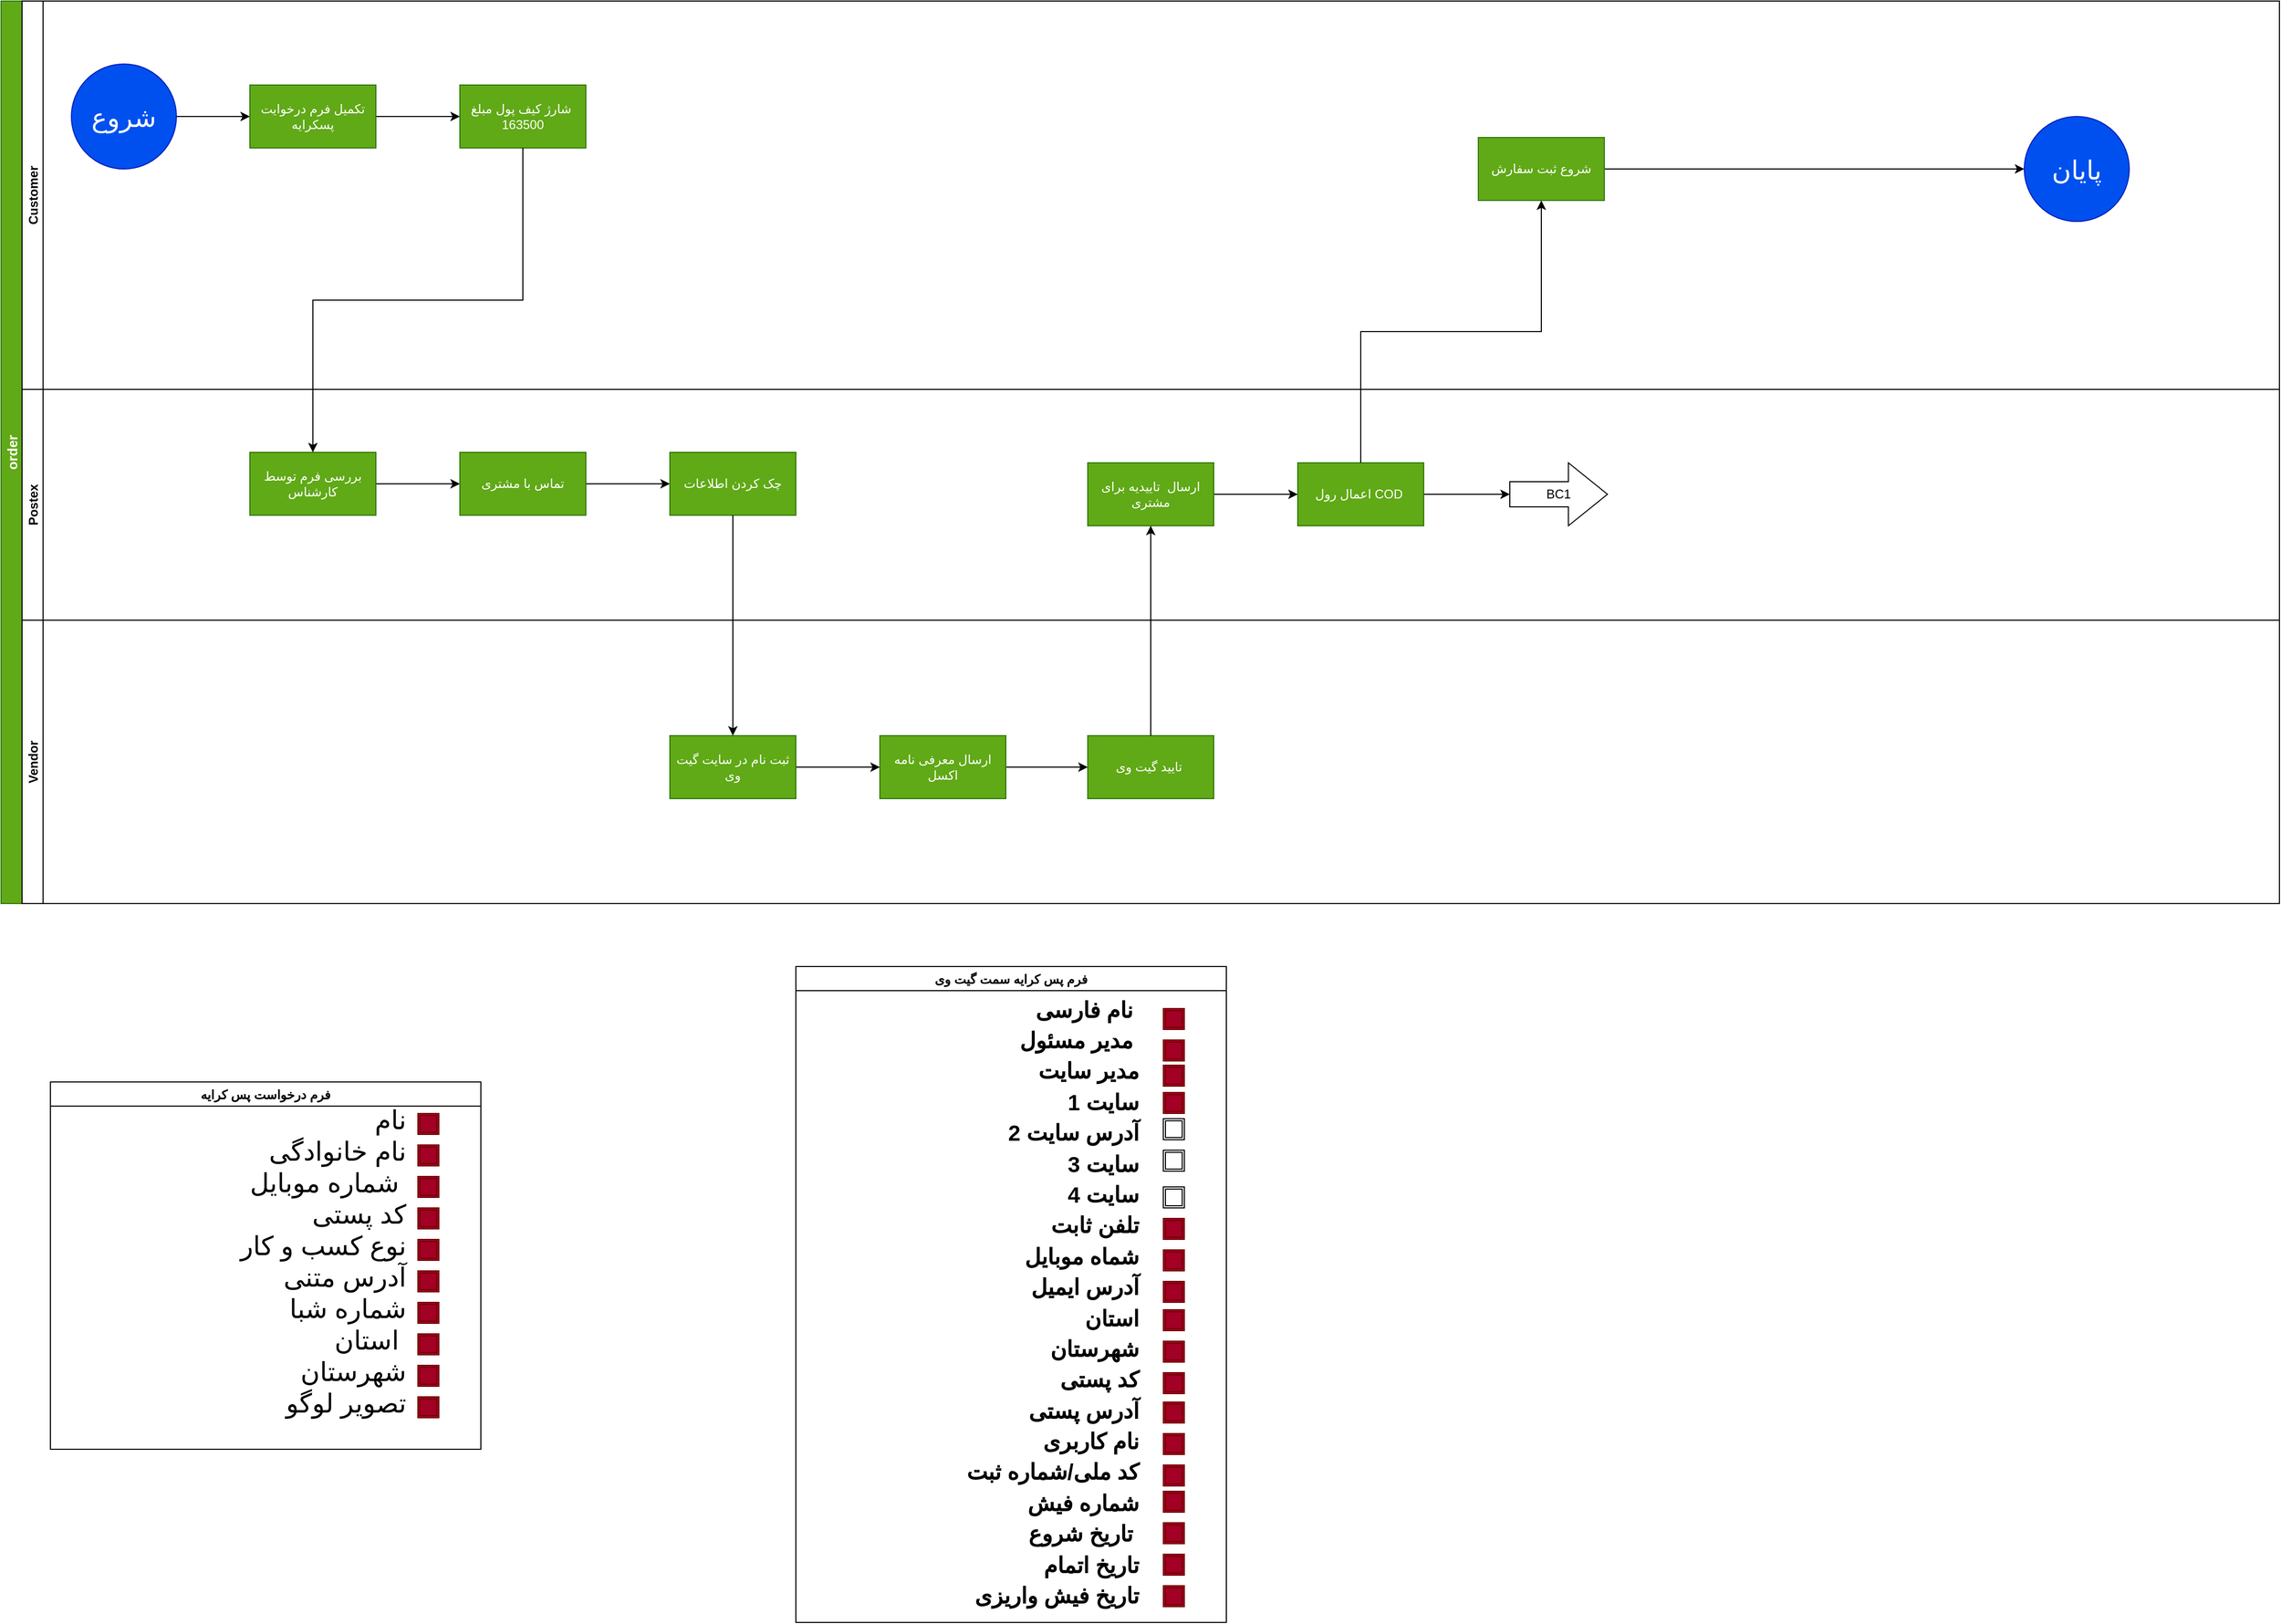 <mxfile>
    <diagram id="H_5v4_dxa1Rt6mgXn0Bk" name="Page-1">
        <mxGraphModel dx="458" dy="391" grid="1" gridSize="10" guides="1" tooltips="1" connect="1" arrows="1" fold="1" page="1" pageScale="1" pageWidth="2336" pageHeight="1654" math="0" shadow="0">
            <root>
                <mxCell id="0"/>
                <mxCell id="1" parent="0"/>
                <mxCell id="2" value="order" style="swimlane;childLayout=stackLayout;resizeParent=1;resizeParentMax=0;horizontal=0;startSize=20;horizontalStack=0;fillColor=#60a917;strokeColor=#2D7600;fontColor=#ffffff;fontSize=13;" parent="1" vertex="1">
                    <mxGeometry x="83" y="80" width="2170" height="860" as="geometry"/>
                </mxCell>
                <mxCell id="3" value="Customer" style="swimlane;startSize=20;horizontal=0;" parent="2" vertex="1">
                    <mxGeometry x="20" width="2150" height="370" as="geometry"/>
                </mxCell>
                <mxCell id="8" value="" style="edgeStyle=orthogonalEdgeStyle;rounded=0;orthogonalLoop=1;jettySize=auto;html=1;" parent="3" source="4" target="7" edge="1">
                    <mxGeometry relative="1" as="geometry"/>
                </mxCell>
                <mxCell id="4" value="&lt;font style=&quot;font-size: 25px&quot;&gt;شروع&lt;/font&gt;" style="ellipse;whiteSpace=wrap;html=1;aspect=fixed;fillColor=#0050ef;strokeColor=#001DBC;fontColor=#ffffff;" parent="3" vertex="1">
                    <mxGeometry x="47" y="60" width="100" height="100" as="geometry"/>
                </mxCell>
                <mxCell id="33" value="" style="edgeStyle=orthogonalEdgeStyle;rounded=0;orthogonalLoop=1;jettySize=auto;html=1;" parent="3" source="7" target="32" edge="1">
                    <mxGeometry relative="1" as="geometry"/>
                </mxCell>
                <mxCell id="7" value="تکمیل فرم درخوایت پسکرایه" style="whiteSpace=wrap;html=1;fontColor=#ffffff;strokeColor=#2D7600;fillColor=#60a917;" parent="3" vertex="1">
                    <mxGeometry x="217" y="80" width="120" height="60" as="geometry"/>
                </mxCell>
                <mxCell id="31" style="edgeStyle=orthogonalEdgeStyle;rounded=0;orthogonalLoop=1;jettySize=auto;html=1;exitX=1;exitY=0.5;exitDx=0;exitDy=0;entryX=0;entryY=0.5;entryDx=0;entryDy=0;" parent="3" source="27" target="29" edge="1">
                    <mxGeometry relative="1" as="geometry"/>
                </mxCell>
                <mxCell id="27" value="شروع ثبت سفارش" style="whiteSpace=wrap;html=1;fontColor=#ffffff;strokeColor=#2D7600;fillColor=#60a917;" parent="3" vertex="1">
                    <mxGeometry x="1387" y="130" width="120" height="60" as="geometry"/>
                </mxCell>
                <mxCell id="29" value="&lt;font style=&quot;font-size: 25px&quot;&gt;پایان&lt;/font&gt;" style="ellipse;whiteSpace=wrap;html=1;aspect=fixed;fillColor=#0050ef;strokeColor=#001DBC;fontColor=#ffffff;" parent="3" vertex="1">
                    <mxGeometry x="1907" y="110" width="100" height="100" as="geometry"/>
                </mxCell>
                <mxCell id="32" value="شارژ کیف پول مبلغ&amp;nbsp;&lt;br&gt;163500" style="whiteSpace=wrap;html=1;fontColor=#ffffff;strokeColor=#2D7600;fillColor=#60a917;" parent="3" vertex="1">
                    <mxGeometry x="417" y="80" width="120" height="60" as="geometry"/>
                </mxCell>
                <mxCell id="5" value="Postex" style="swimlane;startSize=20;horizontal=0;" parent="2" vertex="1">
                    <mxGeometry x="20" y="370" width="2150" height="220" as="geometry"/>
                </mxCell>
                <mxCell id="12" value="" style="edgeStyle=orthogonalEdgeStyle;rounded=0;orthogonalLoop=1;jettySize=auto;html=1;" parent="5" source="9" target="11" edge="1">
                    <mxGeometry relative="1" as="geometry"/>
                </mxCell>
                <mxCell id="9" value="بررسی فرم توسط کارشناس" style="whiteSpace=wrap;html=1;fontColor=#ffffff;strokeColor=#2D7600;fillColor=#60a917;" parent="5" vertex="1">
                    <mxGeometry x="217" y="60" width="120" height="60" as="geometry"/>
                </mxCell>
                <mxCell id="14" value="" style="edgeStyle=orthogonalEdgeStyle;rounded=0;orthogonalLoop=1;jettySize=auto;html=1;" parent="5" source="11" target="13" edge="1">
                    <mxGeometry relative="1" as="geometry"/>
                </mxCell>
                <mxCell id="11" value="تماس با مشتری" style="whiteSpace=wrap;html=1;fontColor=#ffffff;strokeColor=#2D7600;fillColor=#60a917;" parent="5" vertex="1">
                    <mxGeometry x="417" y="60" width="120" height="60" as="geometry"/>
                </mxCell>
                <mxCell id="13" value="چک کردن اطلاعات" style="whiteSpace=wrap;html=1;fontColor=#ffffff;strokeColor=#2D7600;fillColor=#60a917;" parent="5" vertex="1">
                    <mxGeometry x="617" y="60" width="120" height="60" as="geometry"/>
                </mxCell>
                <mxCell id="35" style="edgeStyle=orthogonalEdgeStyle;rounded=0;orthogonalLoop=1;jettySize=auto;html=1;exitX=1;exitY=0.5;exitDx=0;exitDy=0;" parent="5" source="21" target="25" edge="1">
                    <mxGeometry relative="1" as="geometry"/>
                </mxCell>
                <mxCell id="21" value="ارسال&amp;nbsp; تاییدیه برای مشتری" style="whiteSpace=wrap;html=1;fontColor=#ffffff;strokeColor=#2D7600;fillColor=#60a917;" parent="5" vertex="1">
                    <mxGeometry x="1015" y="70" width="120" height="60" as="geometry"/>
                </mxCell>
                <mxCell id="74" value="" style="edgeStyle=orthogonalEdgeStyle;rounded=0;orthogonalLoop=1;jettySize=auto;html=1;" parent="5" source="25" target="73" edge="1">
                    <mxGeometry relative="1" as="geometry"/>
                </mxCell>
                <mxCell id="25" value="اعمال رول COD&amp;nbsp;" style="whiteSpace=wrap;html=1;fontColor=#ffffff;strokeColor=#2D7600;fillColor=#60a917;" parent="5" vertex="1">
                    <mxGeometry x="1215" y="70" width="120" height="60" as="geometry"/>
                </mxCell>
                <mxCell id="73" value="BC1" style="shape=singleArrow;whiteSpace=wrap;html=1;arrowWidth=0.4;arrowSize=0.4;" parent="5" vertex="1">
                    <mxGeometry x="1417" y="70" width="93" height="60" as="geometry"/>
                </mxCell>
                <mxCell id="6" value="Vendor" style="swimlane;startSize=20;horizontal=0;" parent="2" vertex="1">
                    <mxGeometry x="20" y="590" width="2150" height="270" as="geometry"/>
                </mxCell>
                <mxCell id="18" value="" style="edgeStyle=orthogonalEdgeStyle;rounded=0;orthogonalLoop=1;jettySize=auto;html=1;" parent="6" source="15" target="17" edge="1">
                    <mxGeometry relative="1" as="geometry"/>
                </mxCell>
                <mxCell id="15" value="ثبت نام در سایت گیت وی" style="whiteSpace=wrap;html=1;fontColor=#ffffff;strokeColor=#2D7600;fillColor=#60a917;" parent="6" vertex="1">
                    <mxGeometry x="617" y="110" width="120" height="60" as="geometry"/>
                </mxCell>
                <mxCell id="20" value="" style="edgeStyle=orthogonalEdgeStyle;rounded=0;orthogonalLoop=1;jettySize=auto;html=1;" parent="6" source="17" target="19" edge="1">
                    <mxGeometry relative="1" as="geometry"/>
                </mxCell>
                <mxCell id="17" value="ارسال معرفی نامه اکسل" style="whiteSpace=wrap;html=1;fontColor=#ffffff;strokeColor=#2D7600;fillColor=#60a917;" parent="6" vertex="1">
                    <mxGeometry x="817" y="110" width="120" height="60" as="geometry"/>
                </mxCell>
                <mxCell id="19" value="تایید گیت وی&amp;nbsp;" style="whiteSpace=wrap;html=1;fontColor=#ffffff;strokeColor=#2D7600;fillColor=#60a917;" parent="6" vertex="1">
                    <mxGeometry x="1015" y="110" width="120" height="60" as="geometry"/>
                </mxCell>
                <mxCell id="16" value="" style="edgeStyle=orthogonalEdgeStyle;rounded=0;orthogonalLoop=1;jettySize=auto;html=1;" parent="2" source="13" target="15" edge="1">
                    <mxGeometry relative="1" as="geometry"/>
                </mxCell>
                <mxCell id="22" value="" style="edgeStyle=orthogonalEdgeStyle;rounded=0;orthogonalLoop=1;jettySize=auto;html=1;" parent="2" source="19" target="21" edge="1">
                    <mxGeometry relative="1" as="geometry"/>
                </mxCell>
                <mxCell id="34" style="edgeStyle=orthogonalEdgeStyle;rounded=0;orthogonalLoop=1;jettySize=auto;html=1;exitX=0.5;exitY=1;exitDx=0;exitDy=0;entryX=0.5;entryY=0;entryDx=0;entryDy=0;" parent="2" source="32" target="9" edge="1">
                    <mxGeometry relative="1" as="geometry"/>
                </mxCell>
                <mxCell id="72" style="edgeStyle=orthogonalEdgeStyle;rounded=0;orthogonalLoop=1;jettySize=auto;html=1;exitX=0.5;exitY=0;exitDx=0;exitDy=0;entryX=0.5;entryY=1;entryDx=0;entryDy=0;" parent="2" source="25" target="27" edge="1">
                    <mxGeometry relative="1" as="geometry"/>
                </mxCell>
                <mxCell id="36" value="فرم درخواست پس کرایه" style="swimlane;fontColor=#000000;" parent="1" vertex="1">
                    <mxGeometry x="130" y="1110" width="410" height="350" as="geometry">
                        <mxRectangle x="130" y="1140" width="90" height="23" as="alternateBounds"/>
                    </mxGeometry>
                </mxCell>
                <mxCell id="37" value="&lt;span style=&quot;font-size: 25px&quot;&gt;&lt;font color=&quot;#000000&quot;&gt;نام&lt;br&gt;نام خانوادگی&lt;br&gt;&lt;/font&gt;&lt;/span&gt;&lt;span style=&quot;color: rgb(0 , 0 , 0) ; font-size: 25px&quot;&gt;شماره موبایل&lt;/span&gt;&lt;span style=&quot;font-size: 25px&quot;&gt;&lt;font color=&quot;#000000&quot;&gt;&amp;nbsp;&lt;br&gt;کد پستی&lt;br&gt;&amp;nbsp;نوع کسب و کار&lt;br&gt;آدرس متنی&lt;br&gt;شماره شبا&lt;br&gt;استان&amp;nbsp;&lt;br&gt;&lt;/font&gt;&lt;/span&gt;&lt;span style=&quot;font-size: 25px&quot;&gt;&lt;font color=&quot;#000000&quot;&gt;شهرستان&lt;br&gt;تصویر لوگو&lt;br&gt;&lt;/font&gt;&lt;/span&gt;" style="text;html=1;align=right;verticalAlign=middle;resizable=0;points=[];autosize=1;strokeColor=none;fontColor=#FFFFFF;" parent="36" vertex="1">
                    <mxGeometry x="190" y="80" width="150" height="180" as="geometry"/>
                </mxCell>
                <mxCell id="38" value="" style="shape=ext;double=1;whiteSpace=wrap;html=1;aspect=fixed;fillColor=#a20025;strokeColor=#6F0000;fontColor=#ffffff;" parent="36" vertex="1">
                    <mxGeometry x="350" y="30" width="20" height="20" as="geometry"/>
                </mxCell>
                <mxCell id="39" value="" style="shape=ext;double=1;whiteSpace=wrap;html=1;aspect=fixed;fillColor=#a20025;strokeColor=#6F0000;fontColor=#ffffff;" parent="36" vertex="1">
                    <mxGeometry x="350" y="60" width="20" height="20" as="geometry"/>
                </mxCell>
                <mxCell id="40" value="" style="shape=ext;double=1;whiteSpace=wrap;html=1;aspect=fixed;fillColor=#a20025;strokeColor=#6F0000;fontColor=#ffffff;" parent="36" vertex="1">
                    <mxGeometry x="350" y="120" width="20" height="20" as="geometry"/>
                </mxCell>
                <mxCell id="41" value="" style="shape=ext;double=1;whiteSpace=wrap;html=1;aspect=fixed;fillColor=#a20025;strokeColor=#6F0000;fontColor=#ffffff;" parent="36" vertex="1">
                    <mxGeometry x="350" y="150" width="20" height="20" as="geometry"/>
                </mxCell>
                <mxCell id="42" value="" style="shape=ext;double=1;whiteSpace=wrap;html=1;aspect=fixed;fillColor=#a20025;strokeColor=#6F0000;fontColor=#ffffff;" parent="36" vertex="1">
                    <mxGeometry x="350" y="180" width="20" height="20" as="geometry"/>
                </mxCell>
                <mxCell id="43" value="" style="shape=ext;double=1;whiteSpace=wrap;html=1;aspect=fixed;fillColor=#a20025;strokeColor=#6F0000;fontColor=#ffffff;" parent="36" vertex="1">
                    <mxGeometry x="350" y="210" width="20" height="20" as="geometry"/>
                </mxCell>
                <mxCell id="44" value="" style="shape=ext;double=1;whiteSpace=wrap;html=1;aspect=fixed;fillColor=#a20025;strokeColor=#6F0000;fontColor=#ffffff;" parent="36" vertex="1">
                    <mxGeometry x="350" y="240" width="20" height="20" as="geometry"/>
                </mxCell>
                <mxCell id="45" value="" style="shape=ext;double=1;whiteSpace=wrap;html=1;aspect=fixed;fillColor=#a20025;strokeColor=#6F0000;fontColor=#ffffff;" parent="36" vertex="1">
                    <mxGeometry x="350" y="270" width="20" height="20" as="geometry"/>
                </mxCell>
                <mxCell id="46" value="" style="shape=ext;double=1;whiteSpace=wrap;html=1;aspect=fixed;fillColor=#a20025;strokeColor=#6F0000;fontColor=#ffffff;" parent="36" vertex="1">
                    <mxGeometry x="350" y="90" width="20" height="20" as="geometry"/>
                </mxCell>
                <mxCell id="58" value="" style="shape=ext;double=1;whiteSpace=wrap;html=1;aspect=fixed;fillColor=#a20025;strokeColor=#6F0000;fontColor=#ffffff;" parent="36" vertex="1">
                    <mxGeometry x="350" y="300" width="20" height="20" as="geometry"/>
                </mxCell>
                <mxCell id="47" value="فرم پس کرایه سمت گیت وی" style="swimlane;fontColor=#000000;" parent="1" vertex="1">
                    <mxGeometry x="840" y="1000" width="410" height="625" as="geometry">
                        <mxRectangle x="130" y="1140" width="90" height="23" as="alternateBounds"/>
                    </mxGeometry>
                </mxCell>
                <mxCell id="48" value="&lt;font color=&quot;#000000&quot; style=&quot;font-size: 21px&quot;&gt;&lt;b style=&quot;line-height: 140%&quot;&gt;نام فارسی&amp;nbsp;&lt;br&gt;مدیر مسئول&amp;nbsp;&lt;br&gt;مدیر سایت&lt;br&gt;سایت 1&lt;br&gt;آدرس سایت 2&lt;br&gt;سایت 3&lt;br&gt;سایت 4&lt;br&gt;تلفن ثابت&lt;br&gt;شماه موبایل&lt;br&gt;آدرس ایمیل&lt;br&gt;استان&lt;br&gt;شهرستان&lt;br&gt;کد پستی&lt;br&gt;آدرس پستی&lt;br&gt;نام کاربری&lt;br&gt;کد ملی/شماره ثبت&lt;br&gt;شماره فیش&lt;br&gt;تاریخ شروع&amp;nbsp;&lt;br&gt;تاریخ اتمام&lt;br&gt;تاریخ فیش واریزی&lt;/b&gt;&lt;br&gt;&lt;/font&gt;" style="text;html=1;align=right;verticalAlign=middle;resizable=0;points=[];autosize=1;strokeColor=none;fontColor=#FFFFFF;" parent="47" vertex="1">
                    <mxGeometry x="178" y="30" width="150" height="580" as="geometry"/>
                </mxCell>
                <mxCell id="49" value="" style="shape=ext;double=1;whiteSpace=wrap;html=1;aspect=fixed;fillColor=#a20025;strokeColor=#6F0000;fontColor=#ffffff;" parent="47" vertex="1">
                    <mxGeometry x="350" y="40" width="20" height="20" as="geometry"/>
                </mxCell>
                <mxCell id="50" value="" style="shape=ext;double=1;whiteSpace=wrap;html=1;aspect=fixed;fillColor=#a20025;strokeColor=#6F0000;fontColor=#ffffff;" parent="47" vertex="1">
                    <mxGeometry x="350" y="70" width="20" height="20" as="geometry"/>
                </mxCell>
                <mxCell id="51" value="" style="shape=ext;double=1;whiteSpace=wrap;html=1;aspect=fixed;fillColor=#a20025;strokeColor=#6F0000;fontColor=#ffffff;" parent="47" vertex="1">
                    <mxGeometry x="350" y="120" width="20" height="20" as="geometry"/>
                </mxCell>
                <mxCell id="52" value="" style="shape=ext;double=1;whiteSpace=wrap;html=1;aspect=fixed;fillColor=#a20025;strokeColor=#6F0000;fontColor=#ffffff;" parent="47" vertex="1">
                    <mxGeometry x="350" y="240" width="20" height="20" as="geometry"/>
                </mxCell>
                <mxCell id="53" value="" style="shape=ext;double=1;whiteSpace=wrap;html=1;aspect=fixed;fillColor=#a20025;strokeColor=#6F0000;fontColor=#ffffff;" parent="47" vertex="1">
                    <mxGeometry x="350" y="270" width="20" height="20" as="geometry"/>
                </mxCell>
                <mxCell id="54" value="" style="shape=ext;double=1;whiteSpace=wrap;html=1;aspect=fixed;fillColor=#a20025;strokeColor=#6F0000;fontColor=#ffffff;" parent="47" vertex="1">
                    <mxGeometry x="350" y="300" width="20" height="20" as="geometry"/>
                </mxCell>
                <mxCell id="55" value="" style="shape=ext;double=1;whiteSpace=wrap;html=1;aspect=fixed;" parent="47" vertex="1">
                    <mxGeometry x="350" y="145" width="20" height="20" as="geometry"/>
                </mxCell>
                <mxCell id="56" value="" style="shape=ext;double=1;whiteSpace=wrap;html=1;aspect=fixed;" parent="47" vertex="1">
                    <mxGeometry x="350" y="175" width="20" height="20" as="geometry"/>
                </mxCell>
                <mxCell id="57" value="" style="shape=ext;double=1;whiteSpace=wrap;html=1;aspect=fixed;fillColor=#a20025;strokeColor=#6F0000;fontColor=#ffffff;" parent="47" vertex="1">
                    <mxGeometry x="350" y="94" width="20" height="20" as="geometry"/>
                </mxCell>
                <mxCell id="64" value="" style="shape=ext;double=1;whiteSpace=wrap;html=1;aspect=fixed;fillColor=#a20025;strokeColor=#6F0000;fontColor=#ffffff;" parent="47" vertex="1">
                    <mxGeometry x="350" y="415" width="20" height="20" as="geometry"/>
                </mxCell>
                <mxCell id="65" value="" style="shape=ext;double=1;whiteSpace=wrap;html=1;aspect=fixed;fillColor=#a20025;strokeColor=#6F0000;fontColor=#ffffff;" parent="47" vertex="1">
                    <mxGeometry x="350" y="445" width="20" height="20" as="geometry"/>
                </mxCell>
                <mxCell id="66" value="" style="shape=ext;double=1;whiteSpace=wrap;html=1;aspect=fixed;fillColor=#a20025;strokeColor=#6F0000;fontColor=#ffffff;" parent="47" vertex="1">
                    <mxGeometry x="350" y="475" width="20" height="20" as="geometry"/>
                </mxCell>
                <mxCell id="70" value="" style="shape=ext;double=1;whiteSpace=wrap;html=1;aspect=fixed;fillColor=#a20025;strokeColor=#6F0000;fontColor=#ffffff;" parent="47" vertex="1">
                    <mxGeometry x="350" y="590" width="20" height="20" as="geometry"/>
                </mxCell>
                <mxCell id="60" value="" style="shape=ext;double=1;whiteSpace=wrap;html=1;aspect=fixed;" parent="1" vertex="1">
                    <mxGeometry x="1190" y="1210" width="20" height="20" as="geometry"/>
                </mxCell>
                <mxCell id="61" value="" style="shape=ext;double=1;whiteSpace=wrap;html=1;aspect=fixed;fillColor=#a20025;strokeColor=#6F0000;fontColor=#ffffff;" parent="1" vertex="1">
                    <mxGeometry x="1190" y="1327" width="20" height="20" as="geometry"/>
                </mxCell>
                <mxCell id="62" value="" style="shape=ext;double=1;whiteSpace=wrap;html=1;aspect=fixed;fillColor=#a20025;strokeColor=#6F0000;fontColor=#ffffff;" parent="1" vertex="1">
                    <mxGeometry x="1190" y="1357" width="20" height="20" as="geometry"/>
                </mxCell>
                <mxCell id="63" value="" style="shape=ext;double=1;whiteSpace=wrap;html=1;aspect=fixed;fillColor=#a20025;strokeColor=#6F0000;fontColor=#ffffff;" parent="1" vertex="1">
                    <mxGeometry x="1190" y="1387" width="20" height="20" as="geometry"/>
                </mxCell>
                <mxCell id="67" value="" style="shape=ext;double=1;whiteSpace=wrap;html=1;aspect=fixed;fillColor=#a20025;strokeColor=#6F0000;fontColor=#ffffff;" parent="1" vertex="1">
                    <mxGeometry x="1190" y="1500" width="20" height="20" as="geometry"/>
                </mxCell>
                <mxCell id="68" value="" style="shape=ext;double=1;whiteSpace=wrap;html=1;aspect=fixed;fillColor=#a20025;strokeColor=#6F0000;fontColor=#ffffff;" parent="1" vertex="1">
                    <mxGeometry x="1190" y="1530" width="20" height="20" as="geometry"/>
                </mxCell>
                <mxCell id="69" value="" style="shape=ext;double=1;whiteSpace=wrap;html=1;aspect=fixed;fillColor=#a20025;strokeColor=#6F0000;fontColor=#ffffff;" parent="1" vertex="1">
                    <mxGeometry x="1190" y="1560" width="20" height="20" as="geometry"/>
                </mxCell>
            </root>
        </mxGraphModel>
    </diagram>
</mxfile>